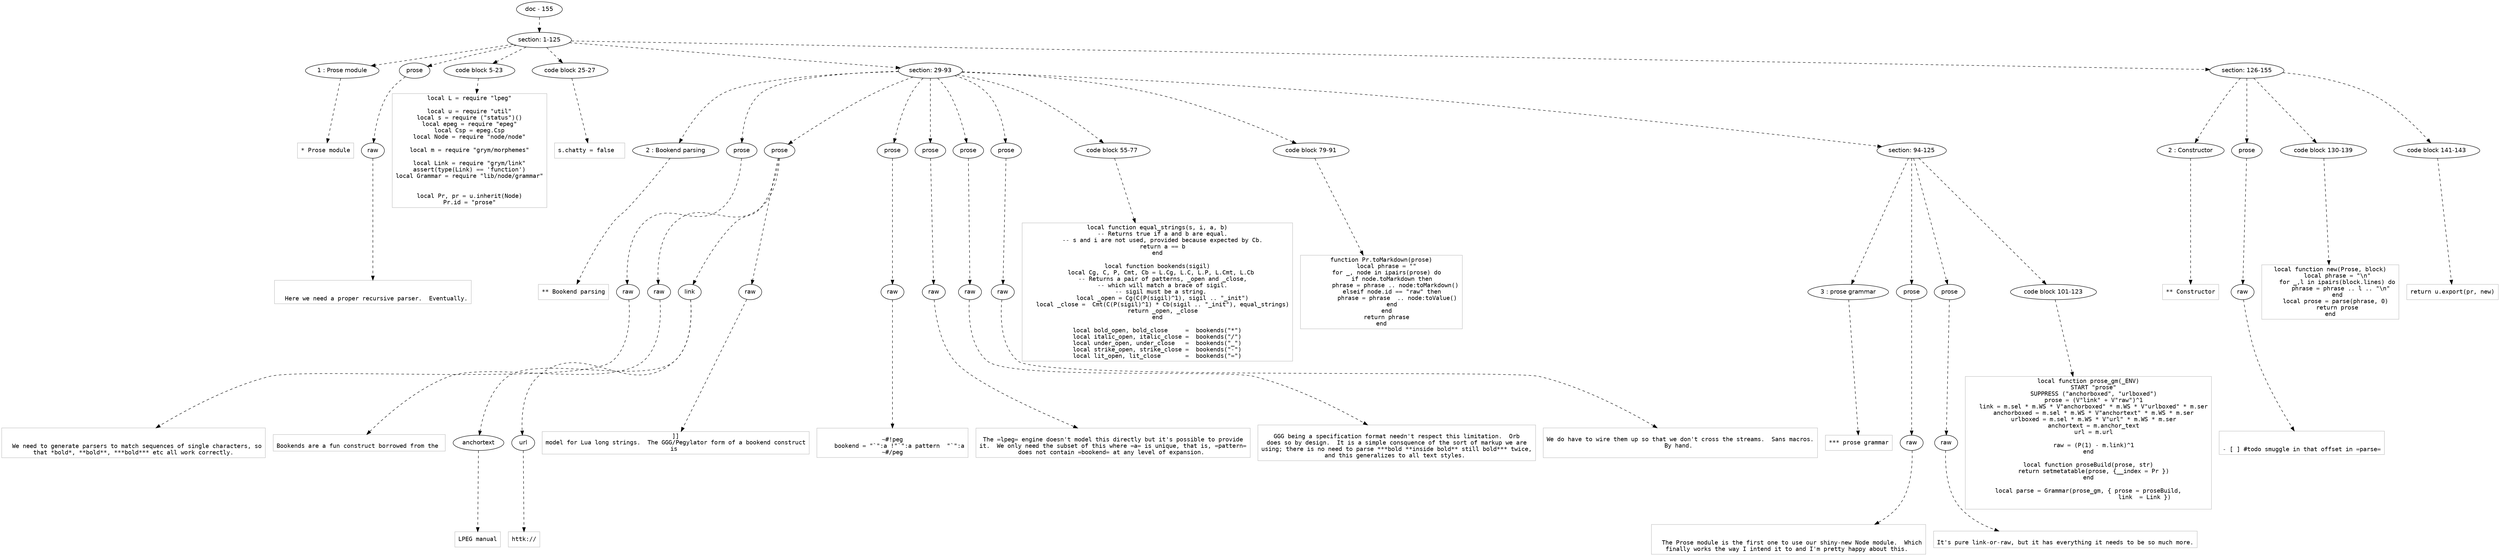 digraph hierarchy {

node [fontname=Helvetica]
edge [style=dashed]

doc_0 [label="doc - 155"]


doc_0 -> { section_1}
{rank=same; section_1}

section_1 [label="section: 1-125"]


section_1 -> { header_2 prose_3 codeblock_4 codeblock_5 section_6 section_7}
{rank=same; header_2 prose_3 codeblock_4 codeblock_5 section_6 section_7}

header_2 [label="1 : Prose module"]

prose_3 [label="prose"]

codeblock_4 [label="code block 5-23"]

codeblock_5 [label="code block 25-27"]

section_6 [label="section: 29-93"]

section_7 [label="section: 126-155"]


header_2 -> leaf_8
leaf_8  [color=Gray,shape=rectangle,fontname=Inconsolata,label="* Prose module"]
prose_3 -> { raw_9}
{rank=same; raw_9}

raw_9 [label="raw"]


raw_9 -> leaf_10
leaf_10  [color=Gray,shape=rectangle,fontname=Inconsolata,label="

  Here we need a proper recursive parser.  Eventually.
"]
codeblock_4 -> leaf_11
leaf_11  [color=Gray,shape=rectangle,fontname=Inconsolata,label="local L = require \"lpeg\"

local u = require \"util\"
local s = require (\"status\")()
local epeg = require \"epeg\"
local Csp = epeg.Csp
local Node = require \"node/node\"

local m = require \"grym/morphemes\"

local Link = require \"grym/link\"
assert(type(Link) == 'function')
local Grammar = require \"lib/node/grammar\"


local Pr, pr = u.inherit(Node)
Pr.id = \"prose\""]
codeblock_5 -> leaf_12
leaf_12  [color=Gray,shape=rectangle,fontname=Inconsolata,label="s.chatty = false  "]
section_6 -> { header_13 prose_14 prose_15 prose_16 prose_17 prose_18 prose_19 codeblock_20 codeblock_21 section_22}
{rank=same; header_13 prose_14 prose_15 prose_16 prose_17 prose_18 prose_19 codeblock_20 codeblock_21 section_22}

header_13 [label="2 : Bookend parsing"]

prose_14 [label="prose"]

prose_15 [label="prose"]

prose_16 [label="prose"]

prose_17 [label="prose"]

prose_18 [label="prose"]

prose_19 [label="prose"]

codeblock_20 [label="code block 55-77"]

codeblock_21 [label="code block 79-91"]

section_22 [label="section: 94-125"]


header_13 -> leaf_23
leaf_23  [color=Gray,shape=rectangle,fontname=Inconsolata,label="** Bookend parsing"]
prose_14 -> { raw_24}
{rank=same; raw_24}

raw_24 [label="raw"]


raw_24 -> leaf_25
leaf_25  [color=Gray,shape=rectangle,fontname=Inconsolata,label="

  We need to generate parsers to match sequences of single characters, so
that *bold*, **bold**, ***bold*** etc all work correctly.
"]
prose_15 -> { raw_26 link_27 raw_28}
{rank=same; raw_26 link_27 raw_28}

raw_26 [label="raw"]

link_27 [label="link"]

raw_28 [label="raw"]


raw_26 -> leaf_29
leaf_29  [color=Gray,shape=rectangle,fontname=Inconsolata,label="
Bookends are a fun construct borrowed from the "]
link_27 -> { anchortext_30 url_31}
{rank=same; anchortext_30 url_31}

anchortext_30 [label="anchortext"]

url_31 [label="url"]


anchortext_30 -> leaf_32
leaf_32  [color=Gray,shape=rectangle,fontname=Inconsolata,label="LPEG manual"]
url_31 -> leaf_33
leaf_33  [color=Gray,shape=rectangle,fontname=Inconsolata,label="httk://"]
raw_28 -> leaf_34
leaf_34  [color=Gray,shape=rectangle,fontname=Inconsolata,label="]]
model for Lua long strings.  The GGG/Pegylator form of a bookend construct
is 
"]
prose_16 -> { raw_35}
{rank=same; raw_35}

raw_35 [label="raw"]


raw_35 -> leaf_36
leaf_36  [color=Gray,shape=rectangle,fontname=Inconsolata,label="
~#!peg
    bookend = \"`\":a !\"`\":a pattern  \"`\":a
~#/peg
"]
prose_17 -> { raw_37}
{rank=same; raw_37}

raw_37 [label="raw"]


raw_37 -> leaf_38
leaf_38  [color=Gray,shape=rectangle,fontname=Inconsolata,label="
The =lpeg= engine doesn't model this directly but it's possible to provide
it.  We only need the subset of this where =a= is unique, that is, =pattern=
does not contain =bookend= at any level of expansion. 
"]
prose_18 -> { raw_39}
{rank=same; raw_39}

raw_39 [label="raw"]


raw_39 -> leaf_40
leaf_40  [color=Gray,shape=rectangle,fontname=Inconsolata,label="
GGG being a specification format needn't respect this limitation.  Orb
does so by design.  It is a simple consquence of the sort of markup we are
using; there is no need to parse ***bold **inside bold** still bold*** twice,
and this generalizes to all text styles. 
"]
prose_19 -> { raw_41}
{rank=same; raw_41}

raw_41 [label="raw"]


raw_41 -> leaf_42
leaf_42  [color=Gray,shape=rectangle,fontname=Inconsolata,label="
We do have to wire them up so that we don't cross the streams.  Sans macros.
By hand. 

"]
codeblock_20 -> leaf_43
leaf_43  [color=Gray,shape=rectangle,fontname=Inconsolata,label="local function equal_strings(s, i, a, b)
   -- Returns true if a and b are equal.
   -- s and i are not used, provided because expected by Cb.
   return a == b
end

local function bookends(sigil)
  local Cg, C, P, Cmt, Cb = L.Cg, L.C, L.P, L.Cmt, L.Cb
   -- Returns a pair of patterns, _open and _close,
   -- which will match a brace of sigil.
   -- sigil must be a string. 
   local _open = Cg(C(P(sigil)^1), sigil .. \"_init\")
   local _close =  Cmt(C(P(sigil)^1) * Cb(sigil .. \"_init\"), equal_strings)
   return _open, _close
end

local bold_open, bold_close     =  bookends(\"*\")
local italic_open, italic_close =  bookends(\"/\")
local under_open, under_close   =  bookends(\"_\")
local strike_open, strike_close =  bookends(\"-\")
local lit_open, lit_close       =  bookends(\"=\")"]
codeblock_21 -> leaf_44
leaf_44  [color=Gray,shape=rectangle,fontname=Inconsolata,label="function Pr.toMarkdown(prose)
   local phrase = \"\"
   for _, node in ipairs(prose) do
      if node.toMarkdown then
        phrase = phrase .. node:toMarkdown()
      elseif node.id == \"raw\" then
         phrase = phrase  .. node:toValue()
      end
   end
   return phrase
end"]
section_22 -> { header_45 prose_46 prose_47 codeblock_48}
{rank=same; header_45 prose_46 prose_47 codeblock_48}

header_45 [label="3 : prose grammar"]

prose_46 [label="prose"]

prose_47 [label="prose"]

codeblock_48 [label="code block 101-123"]


header_45 -> leaf_49
leaf_49  [color=Gray,shape=rectangle,fontname=Inconsolata,label="*** prose grammar"]
prose_46 -> { raw_50}
{rank=same; raw_50}

raw_50 [label="raw"]


raw_50 -> leaf_51
leaf_51  [color=Gray,shape=rectangle,fontname=Inconsolata,label="

  The Prose module is the first one to use our shiny-new Node module.  Which
finally works the way I intend it to and I'm pretty happy about this. 
"]
prose_47 -> { raw_52}
{rank=same; raw_52}

raw_52 [label="raw"]


raw_52 -> leaf_53
leaf_53  [color=Gray,shape=rectangle,fontname=Inconsolata,label="
It's pure link-or-raw, but it has everything it needs to be so much more.
"]
codeblock_48 -> leaf_54
leaf_54  [color=Gray,shape=rectangle,fontname=Inconsolata,label="local function prose_gm(_ENV)
   START \"prose\"
   SUPPRESS (\"anchorboxed\", \"urlboxed\")
   prose = (V\"link\" + V\"raw\")^1
   link = m.sel * m.WS * V\"anchorboxed\" * m.WS * V\"urlboxed\" * m.ser
   anchorboxed = m.sel * m.WS * V\"anchortext\" * m.WS * m.ser
   urlboxed = m.sel * m.WS * V\"url\" * m.WS * m.ser
   anchortext = m.anchor_text
   url = m.url

   raw = (P(1) - m.link)^1
end

local function proseBuild(prose, str)
   return setmetatable(prose, {__index = Pr })
end

local parse = Grammar(prose_gm, { prose = proseBuild,
                                  link  = Link })  

"]
section_7 -> { header_55 prose_56 codeblock_57 codeblock_58}
{rank=same; header_55 prose_56 codeblock_57 codeblock_58}

header_55 [label="2 : Constructor"]

prose_56 [label="prose"]

codeblock_57 [label="code block 130-139"]

codeblock_58 [label="code block 141-143"]


header_55 -> leaf_59
leaf_59  [color=Gray,shape=rectangle,fontname=Inconsolata,label="** Constructor"]
prose_56 -> { raw_60}
{rank=same; raw_60}

raw_60 [label="raw"]


raw_60 -> leaf_61
leaf_61  [color=Gray,shape=rectangle,fontname=Inconsolata,label="

- [ ] #todo smuggle in that offset in =parse=
"]
codeblock_57 -> leaf_62
leaf_62  [color=Gray,shape=rectangle,fontname=Inconsolata,label="local function new(Prose, block)
    local phrase = \"\\n\"
    for _,l in ipairs(block.lines) do
      phrase = phrase .. l .. \"\\n\"
    end
    local prose = parse(phrase, 0) 
    return prose
end"]
codeblock_58 -> leaf_63
leaf_63  [color=Gray,shape=rectangle,fontname=Inconsolata,label="return u.export(pr, new)"]

}
